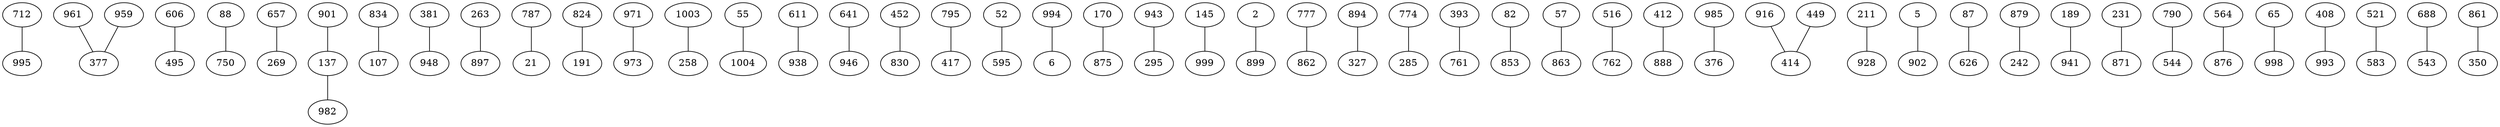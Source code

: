 strict graph "" {
	graph ["edge"="{}",
		file="/Users/felicedeluca/Developer/UofA/mlgd/resources/Dataset2/originalgraphs/EU_core_Layer8-id.dot",
		"graph"="{'file': '/Users/felicedeluca/Developer/UofA/mlgd/resources/Dataset2/originalgraphs/EU_core_Layer8-id.dot'}",
		"node"="{'label': '', 'level': ''}"
	];
	943	 [label=712,
		level=7];
	59	 [label=995,
		level=8];
	943 -- 59;
	236	 [label=961,
		level=8];
	813	 [label=377,
		level=1];
	236 -- 813;
	832	 [label=606,
		level=8];
	640	 [label=495,
		level=1];
	832 -- 640;
	121	 [label=88,
		level=4];
	700	 [label=750,
		level=8];
	121 -- 700;
	110	 [label=657,
		level=8];
	280	 [label=269,
		level=1];
	110 -- 280;
	372	 [label=901,
		level=8];
	515	 [label=137,
		level=1];
	372 -- 515;
	638	 [label=834,
		level=8];
	177	 [label=107,
		level=1];
	638 -- 177;
	776	 [label=381,
		level=4];
	86	 [label=948,
		level=8];
	776 -- 86;
	212	 [label=982,
		level=8];
	515 -- 212;
	852	 [label=263,
		level=2];
	531	 [label=897,
		level=8];
	852 -- 531;
	422	 [label=787,
		level=8];
	10	 [label=21,
		level=1];
	422 -- 10;
	103	 [label=824,
		level=8];
	892	 [label=191,
		level=2];
	103 -- 892;
	450	 [label=971,
		level=1];
	289	 [label=973,
		level=8];
	450 -- 289;
	652	 [label=1003,
		level=8];
	324	 [label=258,
		level=2];
	652 -- 324;
	799	 [label=55,
		level=1];
	410	 [label=1004,
		level=8];
	799 -- 410;
	526	 [label=611,
		level=5];
	556	 [label=938,
		level=8];
	526 -- 556;
	390	 [label=641,
		level=5];
	902	 [label=946,
		level=8];
	390 -- 902;
	11	 [label=452,
		level=3];
	868	 [label=830,
		level=8];
	11 -- 868;
	953	 [label=795,
		level=8];
	244	 [label=417,
		level=2];
	953 -- 244;
	629	 [label=52,
		level=5];
	520	 [label=595,
		level=8];
	629 -- 520;
	685	 [label=994,
		level=8];
	573	 [label=6,
		level=1];
	685 -- 573;
	102	 [label=170,
		level=1];
	954	 [label=875,
		level=8];
	102 -- 954;
	114	 [label=943,
		level=8];
	798	 [label=295,
		level=1];
	114 -- 798;
	198	 [label=145,
		level=2];
	950	 [label=999,
		level=8];
	198 -- 950;
	566	 [label=2,
		level=1];
	417	 [label=899,
		level=8];
	566 -- 417;
	879	 [label=777,
		level=5];
	504	 [label=862,
		level=8];
	879 -- 504;
	28	 [label=894,
		level=8];
	210	 [label=327,
		level=4];
	28 -- 210;
	767	 [label=774,
		level=8];
	946	 [label=285,
		level=1];
	767 -- 946;
	507	 [label=393,
		level=1];
	732	 [label=761,
		level=8];
	507 -- 732;
	635	 [label=82,
		level=1];
	131	 [label=853,
		level=8];
	635 -- 131;
	452	 [label=959,
		level=8];
	452 -- 813;
	963	 [label=57,
		level=2];
	395	 [label=863,
		level=8];
	963 -- 395;
	440	 [label=516,
		level=5];
	305	 [label=762,
		level=8];
	440 -- 305;
	15	 [label=412,
		level=1];
	681	 [label=888,
		level=8];
	15 -- 681;
	605	 [label=985,
		level=8];
	899	 [label=376,
		level=2];
	605 -- 899;
	835	 [label=916,
		level=8];
	186	 [label=414,
		level=5];
	835 -- 186;
	134	 [label=211,
		level=1];
	641	 [label=928,
		level=8];
	134 -- 641;
	189	 [label=5,
		level=1];
	97	 [label=902,
		level=8];
	189 -- 97;
	329	 [label=87,
		level=1];
	977	 [label=626,
		level=8];
	329 -- 977;
	636	 [label=879,
		level=8];
	243	 [label=242,
		level=4];
	636 -- 243;
	913	 [label=189,
		level=2];
	218	 [label=941,
		level=8];
	913 -- 218;
	973	 [label=231,
		level=2];
	740	 [label=871,
		level=8];
	973 -- 740;
	332	 [label=790,
		level=8];
	256	 [label=544,
		level=4];
	332 -- 256;
	981	 [label=564,
		level=4];
	833	 [label=876,
		level=8];
	981 -- 833;
	772	 [label=65,
		level=1];
	880	 [label=998,
		level=8];
	772 -- 880;
	524	 [label=408,
		level=2];
	318	 [label=993,
		level=8];
	524 -- 318;
	691	 [label=521,
		level=5];
	842	 [label=583,
		level=8];
	691 -- 842;
	139	 [label=688,
		level=8];
	51	 [label=543,
		level=3];
	139 -- 51;
	503	 [label=449,
		level=8];
	503 -- 186;
	464	 [label=861,
		level=8];
	651	 [label=350,
		level=1];
	464 -- 651;
}
